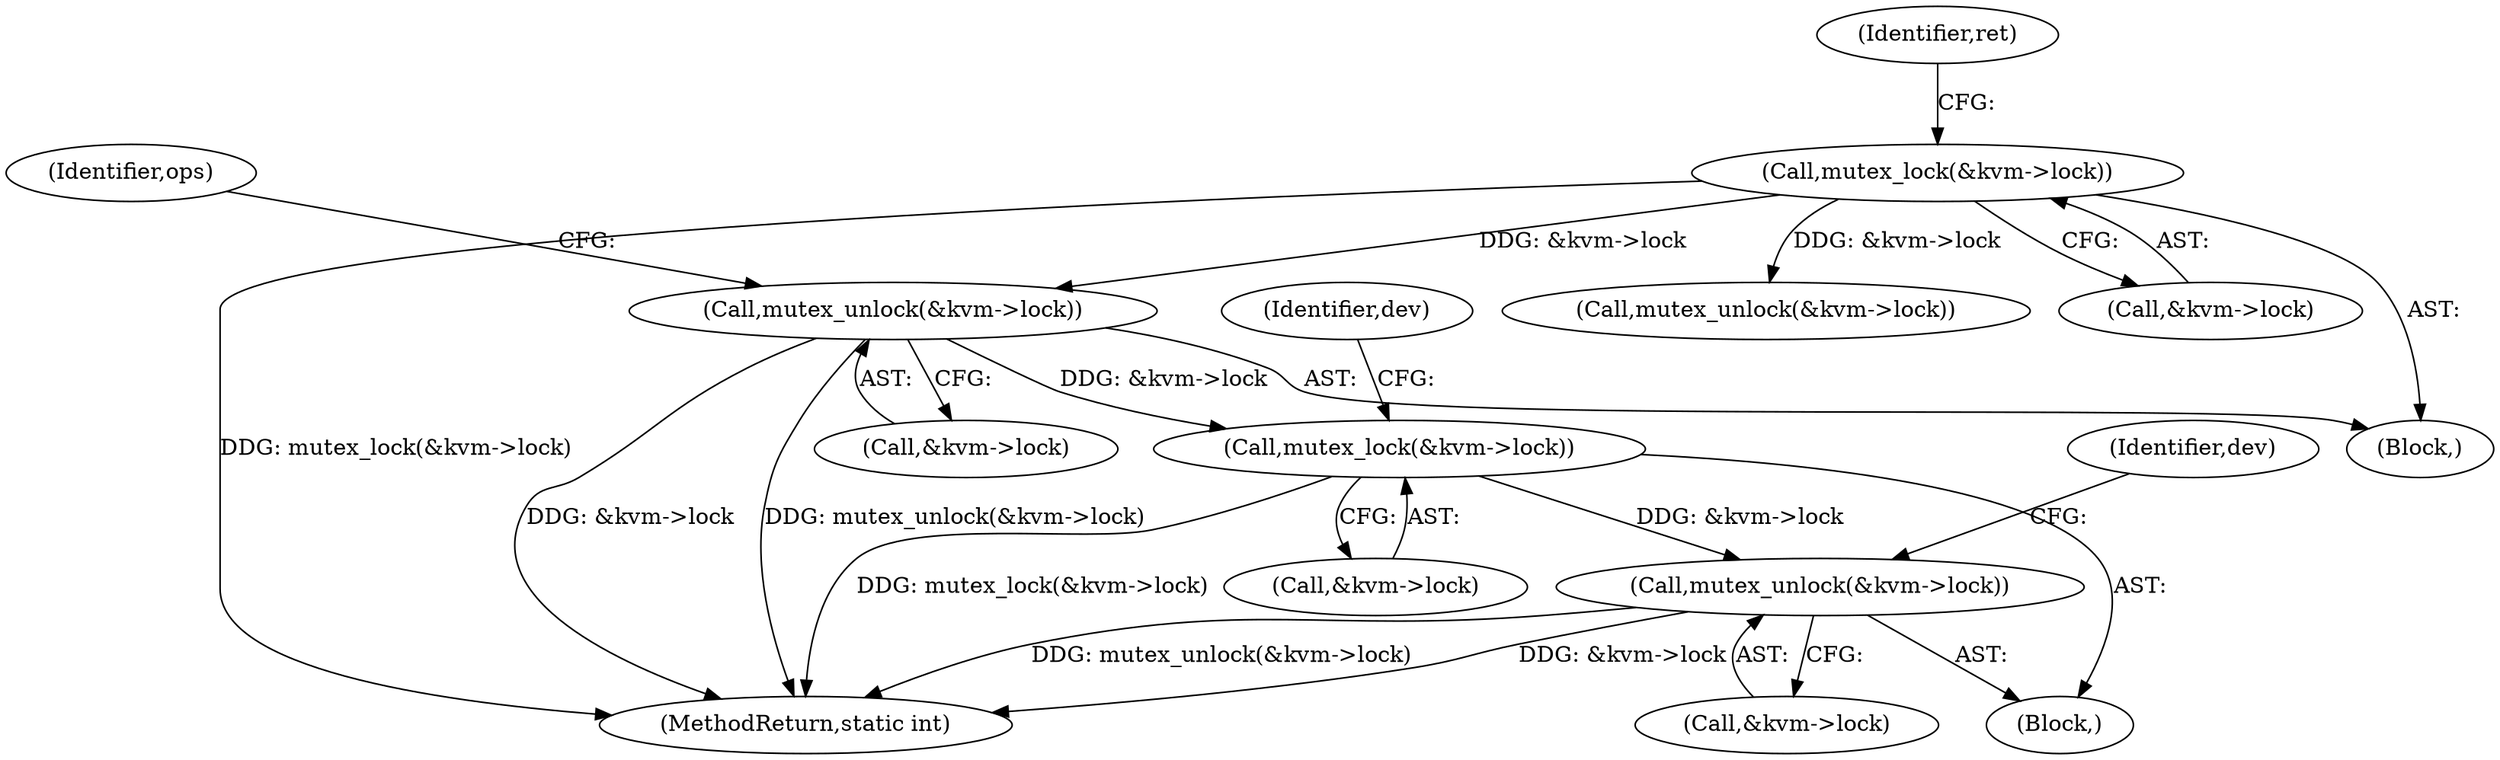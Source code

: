 digraph "0_linux_cfa39381173d5f969daf43582c95ad679189cbc9@API" {
"1000242" [label="(Call,mutex_unlock(&kvm->lock))"];
"1000232" [label="(Call,mutex_lock(&kvm->lock))"];
"1000204" [label="(Call,mutex_unlock(&kvm->lock))"];
"1000169" [label="(Call,mutex_lock(&kvm->lock))"];
"1000260" [label="(MethodReturn,static int)"];
"1000204" [label="(Call,mutex_unlock(&kvm->lock))"];
"1000103" [label="(Block,)"];
"1000242" [label="(Call,mutex_unlock(&kvm->lock))"];
"1000240" [label="(Identifier,dev)"];
"1000233" [label="(Call,&kvm->lock)"];
"1000169" [label="(Call,mutex_lock(&kvm->lock))"];
"1000175" [label="(Identifier,ret)"];
"1000205" [label="(Call,&kvm->lock)"];
"1000243" [label="(Call,&kvm->lock)"];
"1000186" [label="(Call,mutex_unlock(&kvm->lock))"];
"1000170" [label="(Call,&kvm->lock)"];
"1000232" [label="(Call,mutex_lock(&kvm->lock))"];
"1000211" [label="(Identifier,ops)"];
"1000248" [label="(Identifier,dev)"];
"1000231" [label="(Block,)"];
"1000242" -> "1000231"  [label="AST: "];
"1000242" -> "1000243"  [label="CFG: "];
"1000243" -> "1000242"  [label="AST: "];
"1000248" -> "1000242"  [label="CFG: "];
"1000242" -> "1000260"  [label="DDG: mutex_unlock(&kvm->lock)"];
"1000242" -> "1000260"  [label="DDG: &kvm->lock"];
"1000232" -> "1000242"  [label="DDG: &kvm->lock"];
"1000232" -> "1000231"  [label="AST: "];
"1000232" -> "1000233"  [label="CFG: "];
"1000233" -> "1000232"  [label="AST: "];
"1000240" -> "1000232"  [label="CFG: "];
"1000232" -> "1000260"  [label="DDG: mutex_lock(&kvm->lock)"];
"1000204" -> "1000232"  [label="DDG: &kvm->lock"];
"1000204" -> "1000103"  [label="AST: "];
"1000204" -> "1000205"  [label="CFG: "];
"1000205" -> "1000204"  [label="AST: "];
"1000211" -> "1000204"  [label="CFG: "];
"1000204" -> "1000260"  [label="DDG: &kvm->lock"];
"1000204" -> "1000260"  [label="DDG: mutex_unlock(&kvm->lock)"];
"1000169" -> "1000204"  [label="DDG: &kvm->lock"];
"1000169" -> "1000103"  [label="AST: "];
"1000169" -> "1000170"  [label="CFG: "];
"1000170" -> "1000169"  [label="AST: "];
"1000175" -> "1000169"  [label="CFG: "];
"1000169" -> "1000260"  [label="DDG: mutex_lock(&kvm->lock)"];
"1000169" -> "1000186"  [label="DDG: &kvm->lock"];
}
